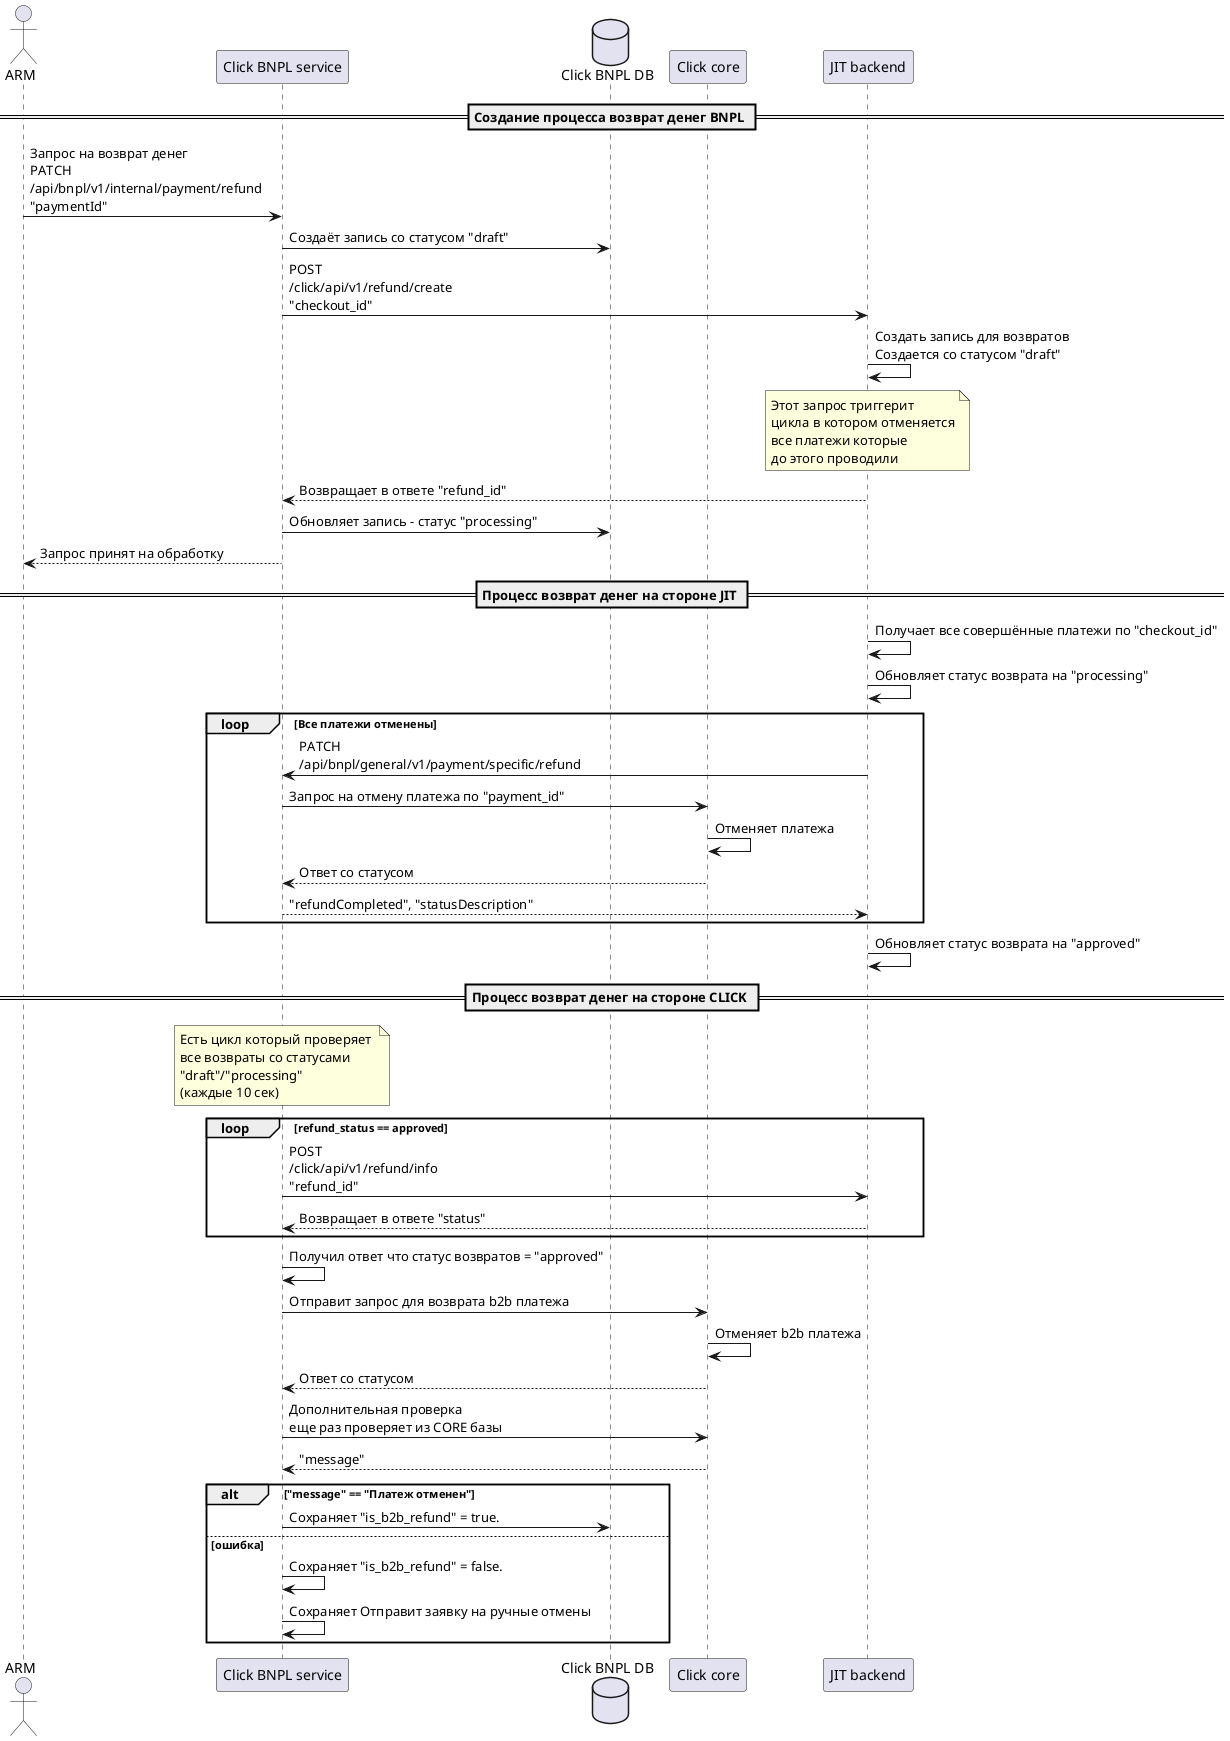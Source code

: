 @startuml

actor ARM
participant "Click BNPL service" as CBNPL
database "Click BNPL DB" as CBNPLDB
participant "Click core" as cc
participant "JIT backend" as jitBack

== Создание процеccа возврат денег BNPL ==

ARM -> CBNPL: Запрос на возврат денег \nPATCH \n/api/bnpl/v1/internal/payment/refund \n"paymentId"
CBNPL -> CBNPLDB: Создаёт запись со статусом "draft"
CBNPL -> jitBack: POST \n/click/api/v1/refund/create \n"checkout_id"
jitBack -> jitBack: Создать запись для возвратов \nСоздается со статусом "draft"
/note over jitBack
Этот запрос триггерит 
цикла в котором отменяется
все платежи которые 
до этого проводили
end note
jitBack --> CBNPL: Возвращает в ответе "refund_id"
CBNPL -> CBNPLDB: Обновляет запись - статус "processing"
CBNPL --> ARM: Запрос принят на обработку


== Процеcc возврат денег на стороне JIT ==

jitBack -> jitBack: Получает все совершённые платежи по "checkout_id"
jitBack -> jitBack: Обновляет статус возврата на "processing"
loop Все платежи отменены
jitBack -> CBNPL: PATCH \n/api/bnpl/general/v1/payment/specific/refund
CBNPL -> cc: Запрос на отмену платежа по "payment_id"
cc -> cc: Отменяет платежа
cc --> CBNPL: Ответ со статусом
CBNPL --> jitBack: "refundCompleted", "statusDescription"
end
jitBack -> jitBack: Обновляет статус возврата на "approved"

== Процеcc возврат денег на стороне CLICK ==

/note over CBNPL
Есть цикл который проверяет 
все возвраты со статусами
"draft"/"processing"
(каждые 10 сек)
end note
loop refund_status == approved
CBNPL -> jitBack: POST \n/click/api/v1/refund/info \n"refund_id"
jitBack --> CBNPL: Возвращает в ответе "status"

end
CBNPL -> CBNPL: Получил ответ что статус возвратов = "approved"
CBNPL -> cc: Отправит запрос для возврата b2b платежа
cc -> cc: Отменяет b2b платежа
cc --> CBNPL: Ответ со статусом
CBNPL -> cc: Дополнительная проверка \nеще раз проверяет из CORE базы
cc --> CBNPL: "message"
alt "message" == "Платеж отменен"
CBNPL -> CBNPLDB: Сохраняет "is_b2b_refund" = true.
else ошибка
CBNPL -> CBNPL: Сохраняет "is_b2b_refund" = false.
CBNPL -> CBNPL: Сохраняет Отправит заявку на ручные отмены
end
@enduml
